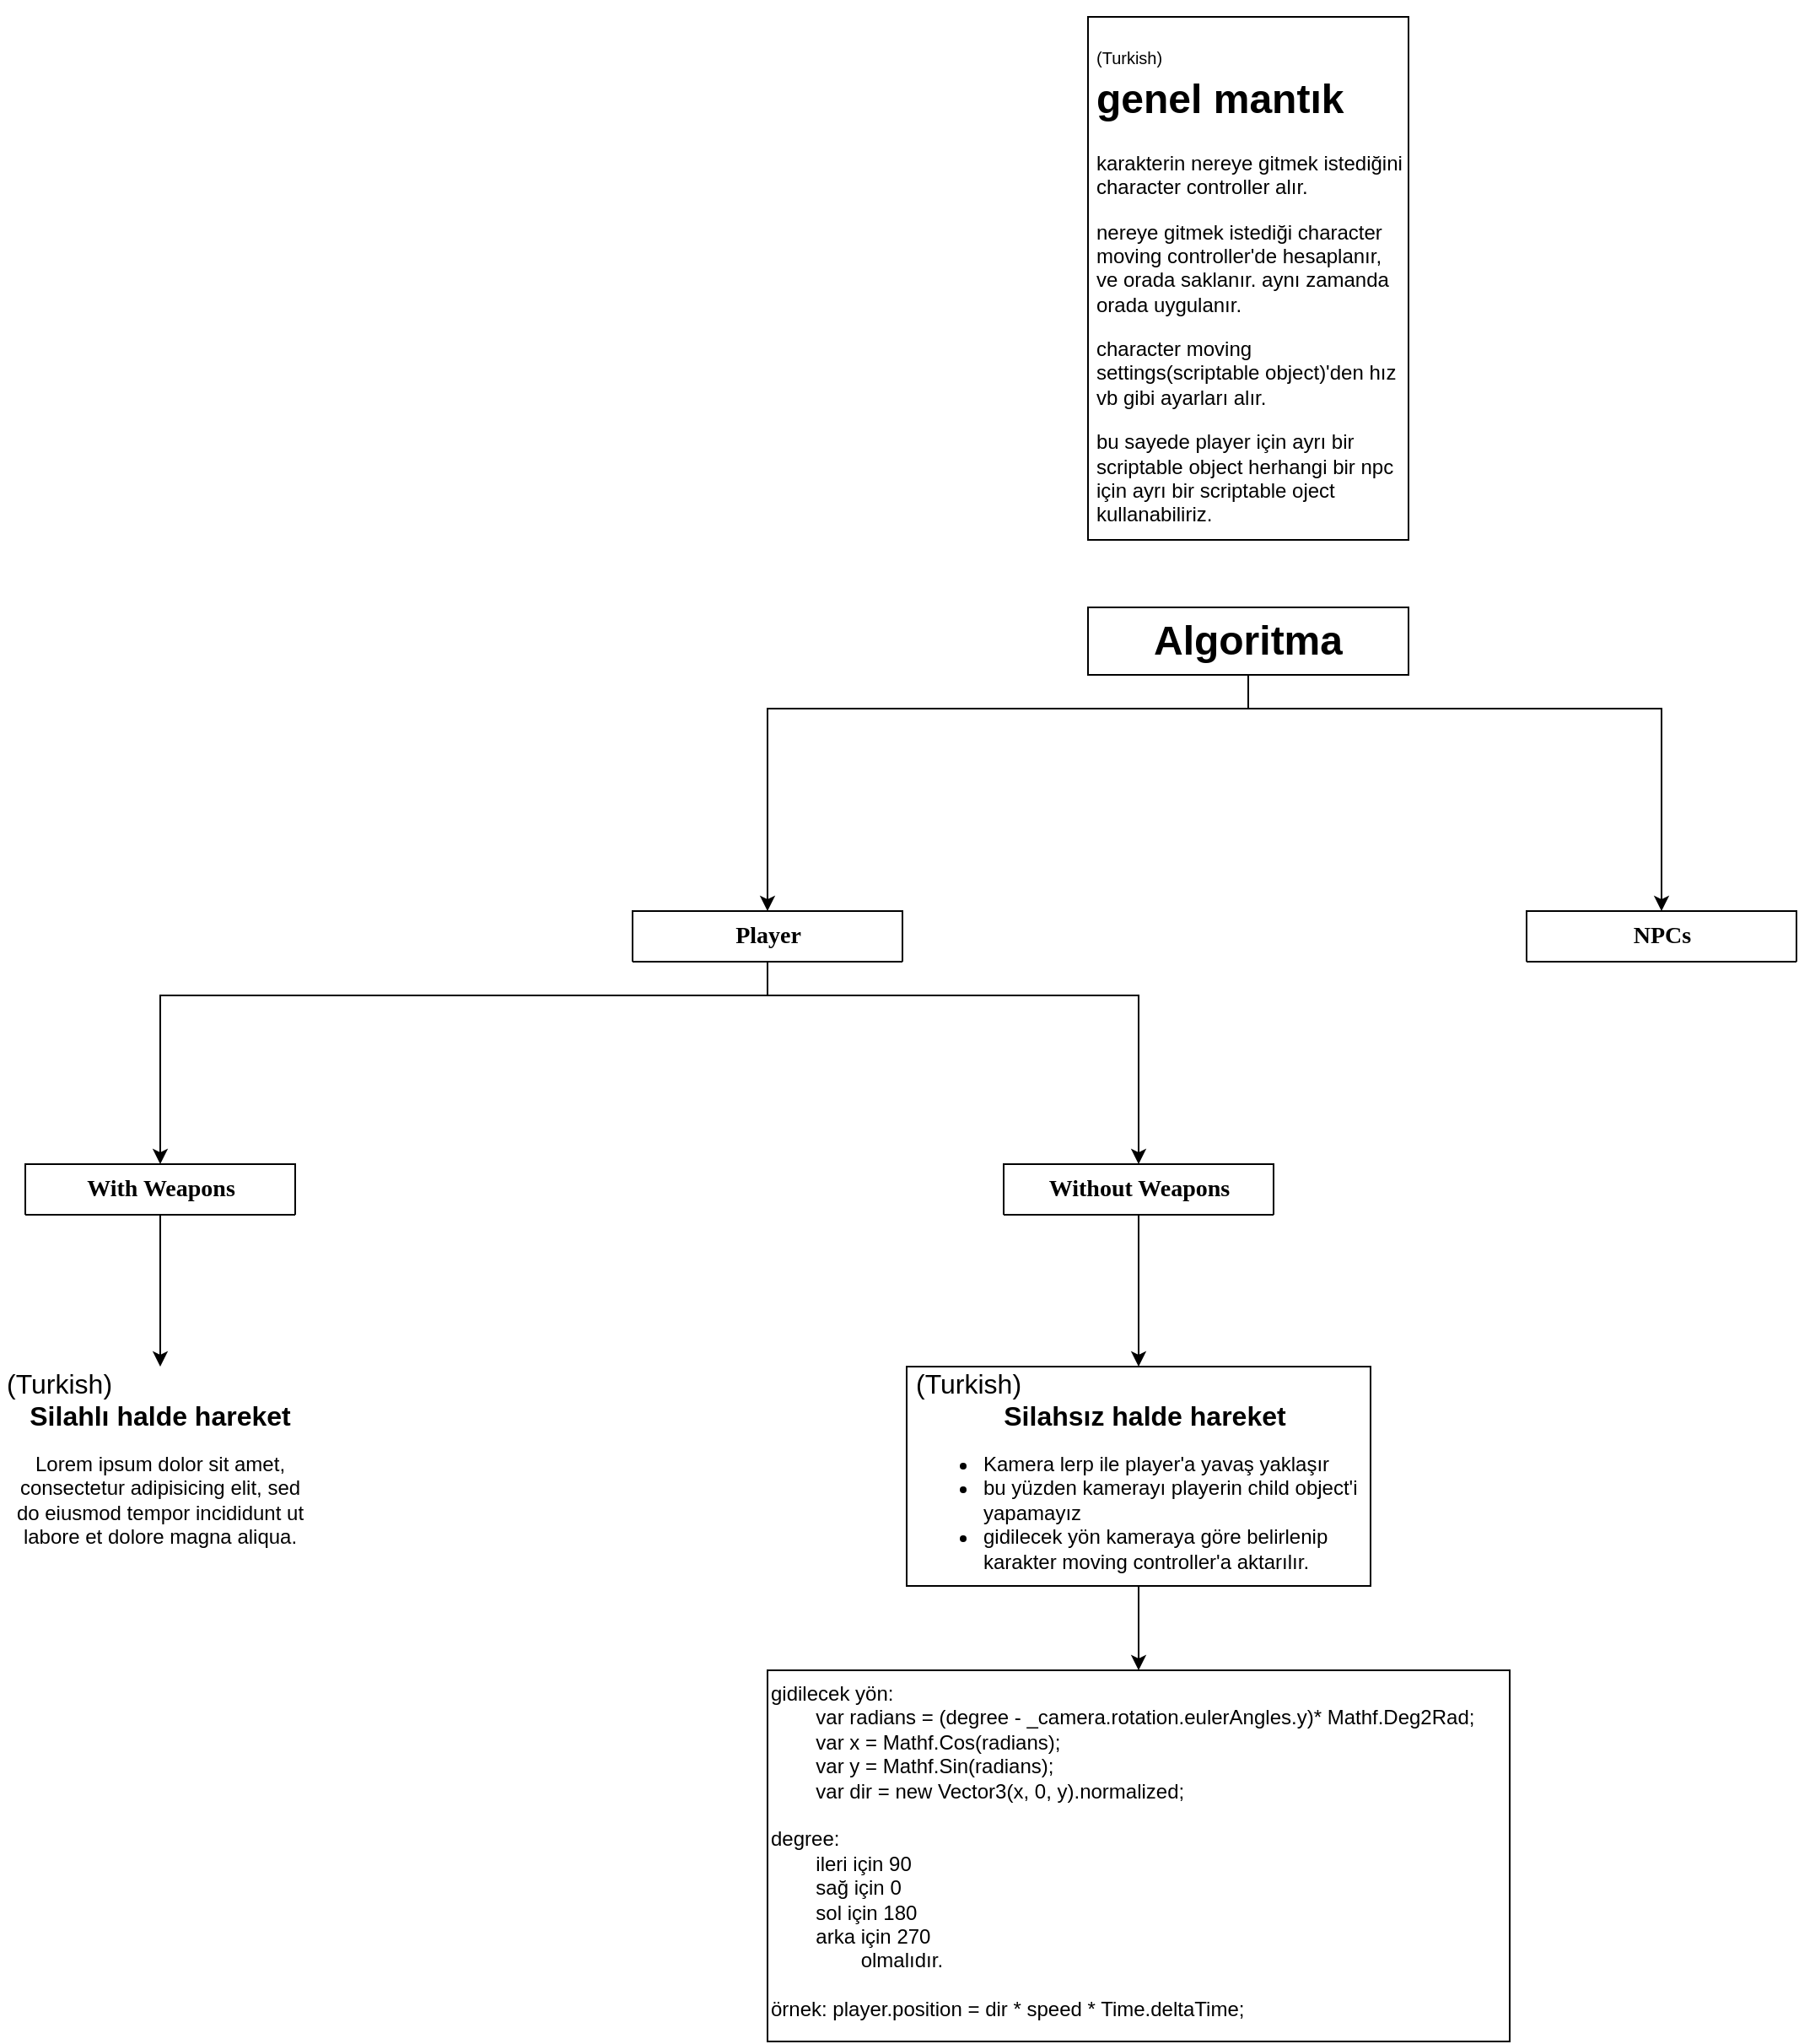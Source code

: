 <mxfile version="15.4.0" type="device"><diagram id="vCd_PEyOEjU4iwG6WRQT" name="Sayfa -1"><mxGraphModel dx="2333" dy="867" grid="1" gridSize="10" guides="1" tooltips="1" connect="1" arrows="1" fold="1" page="1" pageScale="1" pageWidth="850" pageHeight="11000" math="0" shadow="0"><root><mxCell id="0"/><mxCell id="1" parent="0"/><mxCell id="2SSBWX1hDhgpfMBea_07-1" value="&lt;h1&gt;&lt;span style=&quot;font-weight: normal&quot;&gt;&lt;font style=&quot;font-size: 10px&quot;&gt;(Turkish)&lt;/font&gt;&lt;/span&gt;&lt;br&gt;genel mantık&lt;/h1&gt;&lt;p&gt;karakterin nereye gitmek istediğini character controller alır.&lt;/p&gt;&lt;p&gt;nereye gitmek istediği character moving controller'de hesaplanır, ve orada saklanır. aynı zamanda orada uygulanır.&lt;/p&gt;&lt;p&gt;character moving settings(scriptable object)'den hız vb gibi ayarları alır.&lt;/p&gt;&lt;p&gt;bu sayede player için ayrı bir scriptable object herhangi bir npc için ayrı bir scriptable oject kullanabiliriz.&lt;/p&gt;" style="text;html=1;strokeColor=default;fillColor=none;spacing=5;spacingTop=-20;whiteSpace=wrap;overflow=hidden;rounded=0;" vertex="1" parent="1"><mxGeometry x="330" y="10" width="190" height="310" as="geometry"/></mxCell><mxCell id="2SSBWX1hDhgpfMBea_07-4" style="edgeStyle=orthogonalEdgeStyle;rounded=0;orthogonalLoop=1;jettySize=auto;html=1;" edge="1" parent="1" source="2SSBWX1hDhgpfMBea_07-3"><mxGeometry relative="1" as="geometry"><mxPoint x="140" y="540" as="targetPoint"/><Array as="points"><mxPoint x="425" y="420"/><mxPoint x="140" y="420"/></Array></mxGeometry></mxCell><mxCell id="2SSBWX1hDhgpfMBea_07-6" style="edgeStyle=orthogonalEdgeStyle;rounded=0;orthogonalLoop=1;jettySize=auto;html=1;entryX=0.5;entryY=0;entryDx=0;entryDy=0;" edge="1" parent="1" source="2SSBWX1hDhgpfMBea_07-3" target="2SSBWX1hDhgpfMBea_07-7"><mxGeometry relative="1" as="geometry"><mxPoint x="670" y="560" as="targetPoint"/><Array as="points"><mxPoint x="425" y="420"/><mxPoint x="670" y="420"/></Array></mxGeometry></mxCell><mxCell id="2SSBWX1hDhgpfMBea_07-3" value="&lt;h1&gt;&lt;span&gt;Algoritma&lt;/span&gt;&lt;/h1&gt;" style="text;html=1;spacing=5;spacingTop=-20;whiteSpace=wrap;overflow=hidden;rounded=0;strokeColor=default;align=center;" vertex="1" parent="1"><mxGeometry x="330" y="360" width="190" height="40" as="geometry"/></mxCell><mxCell id="2SSBWX1hDhgpfMBea_07-9" style="edgeStyle=orthogonalEdgeStyle;rounded=0;orthogonalLoop=1;jettySize=auto;html=1;exitX=0.5;exitY=1;exitDx=0;exitDy=0;" edge="1" parent="1" source="2SSBWX1hDhgpfMBea_07-5" target="2SSBWX1hDhgpfMBea_07-8"><mxGeometry relative="1" as="geometry"><mxPoint x="10" y="570" as="sourcePoint"/><Array as="points"><mxPoint x="140" y="590"/><mxPoint x="-220" y="590"/></Array></mxGeometry></mxCell><mxCell id="2SSBWX1hDhgpfMBea_07-11" style="edgeStyle=orthogonalEdgeStyle;rounded=0;orthogonalLoop=1;jettySize=auto;html=1;" edge="1" parent="1" source="2SSBWX1hDhgpfMBea_07-5" target="2SSBWX1hDhgpfMBea_07-10"><mxGeometry relative="1" as="geometry"><Array as="points"><mxPoint x="140" y="590"/><mxPoint x="360" y="590"/></Array></mxGeometry></mxCell><mxCell id="2SSBWX1hDhgpfMBea_07-5" value="&lt;span style=&quot;font-size: 14px&quot;&gt;Player&lt;br&gt;&lt;br&gt;&lt;/span&gt;" style="swimlane;html=1;fontStyle=1;align=center;verticalAlign=top;childLayout=stackLayout;horizontal=1;startSize=86;horizontalStack=0;resizeParent=1;resizeLast=0;collapsible=1;marginBottom=0;swimlaneFillColor=#ffffff;rounded=0;shadow=0;comic=0;labelBackgroundColor=none;strokeWidth=1;fillColor=none;fontFamily=Verdana;fontSize=12" vertex="1" parent="1"><mxGeometry x="60" y="540" width="160" height="30" as="geometry"/></mxCell><mxCell id="2SSBWX1hDhgpfMBea_07-7" value="&lt;span style=&quot;font-size: 14px&quot;&gt;NPCs&lt;/span&gt;" style="swimlane;html=1;fontStyle=1;align=center;verticalAlign=top;childLayout=stackLayout;horizontal=1;startSize=86;horizontalStack=0;resizeParent=1;resizeLast=0;collapsible=1;marginBottom=0;swimlaneFillColor=#ffffff;rounded=0;shadow=0;comic=0;labelBackgroundColor=none;strokeWidth=1;fillColor=none;fontFamily=Verdana;fontSize=12" vertex="1" parent="1"><mxGeometry x="590" y="540" width="160" height="30" as="geometry"/></mxCell><mxCell id="2SSBWX1hDhgpfMBea_07-13" style="edgeStyle=orthogonalEdgeStyle;rounded=0;orthogonalLoop=1;jettySize=auto;html=1;entryX=0.5;entryY=0;entryDx=0;entryDy=0;" edge="1" parent="1" source="2SSBWX1hDhgpfMBea_07-8" target="2SSBWX1hDhgpfMBea_07-12"><mxGeometry relative="1" as="geometry"/></mxCell><mxCell id="2SSBWX1hDhgpfMBea_07-8" value="&lt;span style=&quot;font-size: 14px&quot;&gt;With Weapons&lt;br&gt;&lt;br&gt;&lt;/span&gt;" style="swimlane;html=1;fontStyle=1;align=center;verticalAlign=top;childLayout=stackLayout;horizontal=1;startSize=86;horizontalStack=0;resizeParent=1;resizeLast=0;collapsible=1;marginBottom=0;swimlaneFillColor=#ffffff;rounded=0;shadow=0;comic=0;labelBackgroundColor=none;strokeWidth=1;fillColor=none;fontFamily=Verdana;fontSize=12" vertex="1" parent="1"><mxGeometry x="-300" y="690" width="160" height="30" as="geometry"/></mxCell><mxCell id="2SSBWX1hDhgpfMBea_07-15" style="edgeStyle=orthogonalEdgeStyle;rounded=0;orthogonalLoop=1;jettySize=auto;html=1;entryX=0.5;entryY=0;entryDx=0;entryDy=0;" edge="1" parent="1" source="2SSBWX1hDhgpfMBea_07-10" target="2SSBWX1hDhgpfMBea_07-14"><mxGeometry relative="1" as="geometry"/></mxCell><mxCell id="2SSBWX1hDhgpfMBea_07-10" value="&lt;span style=&quot;font-size: 14px&quot;&gt;Without Weapons&lt;br&gt;&lt;br&gt;&lt;/span&gt;" style="swimlane;html=1;fontStyle=1;align=center;verticalAlign=top;childLayout=stackLayout;horizontal=1;startSize=86;horizontalStack=0;resizeParent=1;resizeLast=0;collapsible=1;marginBottom=0;swimlaneFillColor=#ffffff;rounded=0;shadow=0;comic=0;labelBackgroundColor=none;strokeWidth=1;fillColor=none;fontFamily=Verdana;fontSize=12" vertex="1" parent="1"><mxGeometry x="280" y="690" width="160" height="30" as="geometry"/></mxCell><mxCell id="2SSBWX1hDhgpfMBea_07-12" value="&lt;h1 style=&quot;font-size: 16px&quot;&gt;&lt;div style=&quot;text-align: left&quot;&gt;&lt;span style=&quot;font-weight: normal&quot;&gt;(Turkish)&lt;/span&gt;&lt;/div&gt;Silahlı halde hareket&lt;/h1&gt;&lt;p&gt;Lorem ipsum dolor sit amet, consectetur adipisicing elit, sed do eiusmod tempor incididunt ut labore et dolore magna aliqua.&lt;/p&gt;" style="text;html=1;strokeColor=none;fillColor=none;spacing=5;spacingTop=-20;whiteSpace=wrap;overflow=hidden;rounded=0;align=center;" vertex="1" parent="1"><mxGeometry x="-315" y="810" width="190" height="120" as="geometry"/></mxCell><mxCell id="2SSBWX1hDhgpfMBea_07-17" value="" style="edgeStyle=orthogonalEdgeStyle;rounded=0;orthogonalLoop=1;jettySize=auto;html=1;" edge="1" parent="1" source="2SSBWX1hDhgpfMBea_07-14" target="2SSBWX1hDhgpfMBea_07-16"><mxGeometry relative="1" as="geometry"/></mxCell><mxCell id="2SSBWX1hDhgpfMBea_07-14" value="&lt;h1 style=&quot;font-size: 16px&quot;&gt;&lt;div&gt;&lt;span style=&quot;font-weight: normal&quot;&gt;(Turkish)&lt;/span&gt;&lt;/div&gt;&lt;div style=&quot;text-align: center&quot;&gt;&lt;span&gt;&amp;nbsp;Silahsız halde hareket&lt;/span&gt;&lt;/div&gt;&lt;/h1&gt;&lt;p&gt;&lt;/p&gt;&lt;ul&gt;&lt;li&gt;Kamera lerp ile player'a yavaş yaklaşır&lt;/li&gt;&lt;li&gt;bu yüzden kamerayı playerin child object'i yapamayız&lt;/li&gt;&lt;li&gt;gidilecek yön kameraya göre belirlenip karakter moving controller'a aktarılır.&lt;/li&gt;&lt;/ul&gt;&lt;span&gt;&lt;br&gt;&lt;div&gt;&lt;/div&gt;&lt;/span&gt;&lt;p&gt;&lt;/p&gt;" style="text;html=1;spacing=5;spacingTop=-20;whiteSpace=wrap;overflow=hidden;rounded=0;align=left;strokeColor=default;fillColor=default;" vertex="1" parent="1"><mxGeometry x="222.5" y="810" width="275" height="130" as="geometry"/></mxCell><mxCell id="2SSBWX1hDhgpfMBea_07-16" value="gidilecek yön:&lt;br&gt;&lt;div&gt;&lt;span style=&quot;white-space: pre&quot;&gt;&#9;&lt;/span&gt;var radians = (degree - _camera.rotation.eulerAngles.y)* Mathf.Deg2Rad;&lt;/div&gt;&lt;div&gt;&amp;nbsp; &amp;nbsp; &amp;nbsp; &amp;nbsp; var x = Mathf.Cos(radians);&lt;/div&gt;&lt;div&gt;&amp;nbsp; &amp;nbsp; &amp;nbsp; &amp;nbsp; var y = Mathf.Sin(radians);&lt;/div&gt;&lt;div&gt;&amp;nbsp; &amp;nbsp; &amp;nbsp; &amp;nbsp; var dir = new Vector3(x, 0, y).normalized;&lt;/div&gt;&lt;div&gt;&lt;br&gt;&lt;/div&gt;&lt;div&gt;degree:&lt;/div&gt;&lt;div&gt;&lt;span style=&quot;white-space: pre&quot;&gt;&#9;&lt;/span&gt;ileri için 90&lt;br&gt;&lt;/div&gt;&lt;div&gt;&lt;span style=&quot;white-space: pre&quot;&gt;&#9;&lt;/span&gt;sağ için 0&lt;br&gt;&lt;/div&gt;&lt;div&gt;&lt;span style=&quot;white-space: pre&quot;&gt;&#9;&lt;/span&gt;sol için 180&lt;br&gt;&lt;/div&gt;&lt;div&gt;&lt;span style=&quot;white-space: pre&quot;&gt;&#9;&lt;/span&gt;arka için 270&lt;br&gt;&lt;/div&gt;&lt;div&gt;&lt;span style=&quot;white-space: pre&quot;&gt;&#9;&lt;/span&gt;&lt;span style=&quot;white-space: pre&quot;&gt;&#9;&lt;/span&gt;olmalıdır.&lt;/div&gt;&lt;div&gt;&lt;br&gt;örnek: player.position = dir * speed * Time.deltaTime;&lt;/div&gt;" style="whiteSpace=wrap;html=1;strokeColor=default;fillColor=default;align=left;verticalAlign=top;" vertex="1" parent="1"><mxGeometry x="140" y="990" width="440" height="220" as="geometry"/></mxCell></root></mxGraphModel></diagram></mxfile>